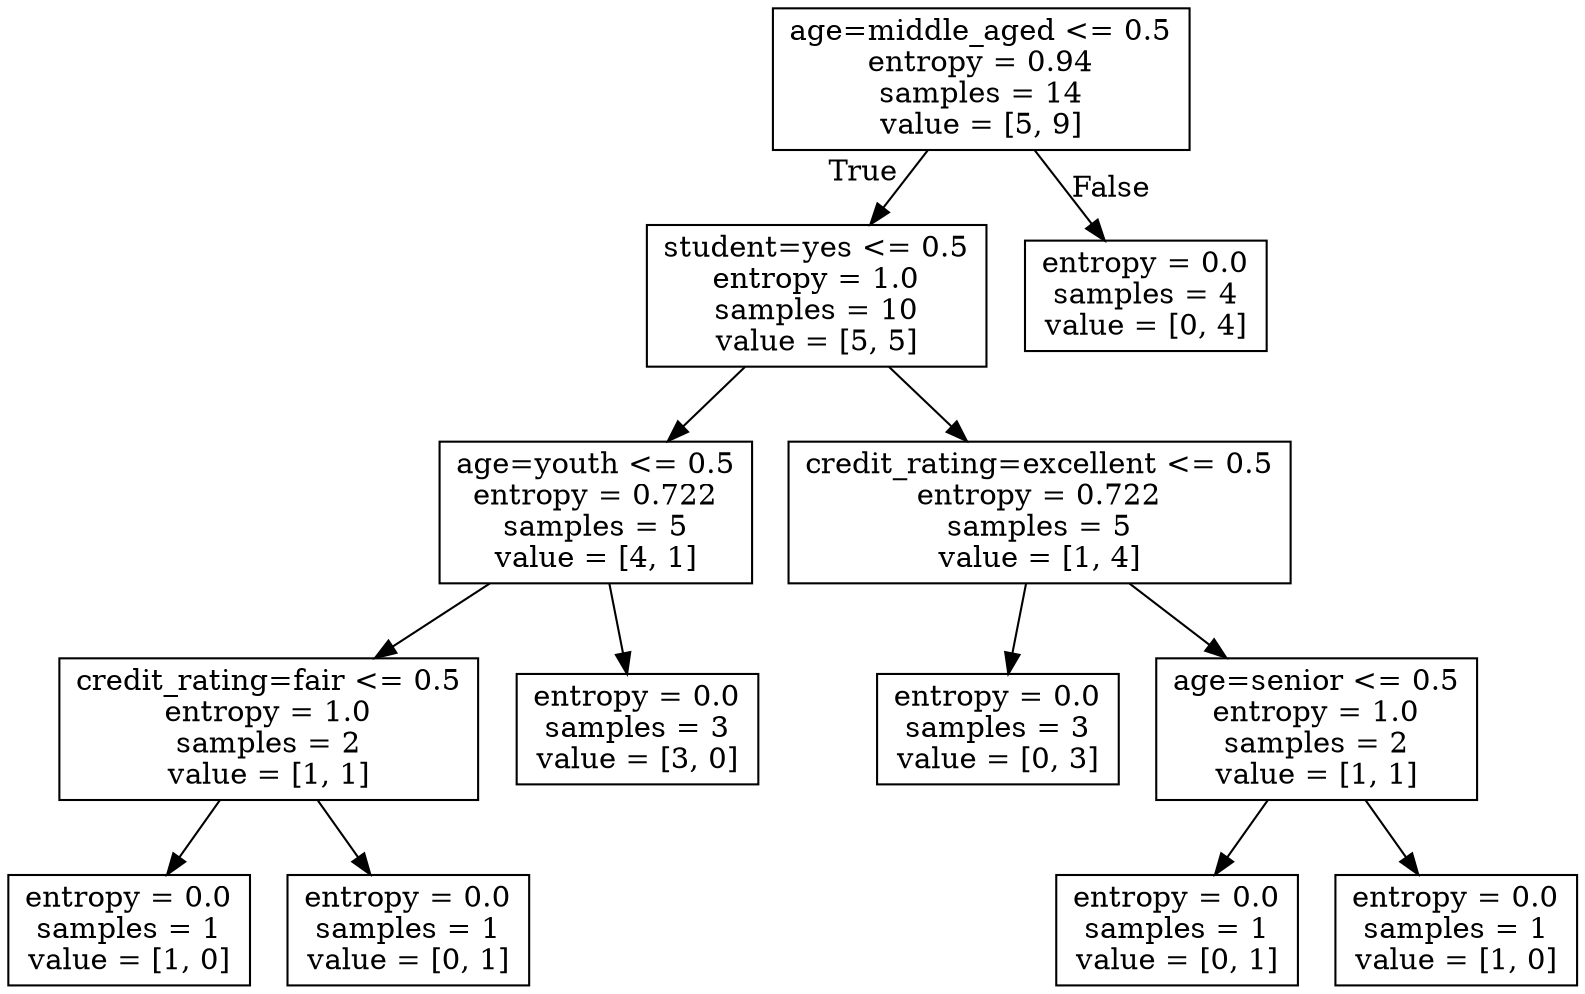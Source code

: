 digraph Tree {
node [shape=box] ;
0 [label="age=middle_aged <= 0.5\nentropy = 0.94\nsamples = 14\nvalue = [5, 9]"] ;
1 [label="student=yes <= 0.5\nentropy = 1.0\nsamples = 10\nvalue = [5, 5]"] ;
0 -> 1 [labeldistance=2.5, labelangle=45, headlabel="True"] ;
2 [label="age=youth <= 0.5\nentropy = 0.722\nsamples = 5\nvalue = [4, 1]"] ;
1 -> 2 ;
3 [label="credit_rating=fair <= 0.5\nentropy = 1.0\nsamples = 2\nvalue = [1, 1]"] ;
2 -> 3 ;
4 [label="entropy = 0.0\nsamples = 1\nvalue = [1, 0]"] ;
3 -> 4 ;
5 [label="entropy = 0.0\nsamples = 1\nvalue = [0, 1]"] ;
3 -> 5 ;
6 [label="entropy = 0.0\nsamples = 3\nvalue = [3, 0]"] ;
2 -> 6 ;
7 [label="credit_rating=excellent <= 0.5\nentropy = 0.722\nsamples = 5\nvalue = [1, 4]"] ;
1 -> 7 ;
8 [label="entropy = 0.0\nsamples = 3\nvalue = [0, 3]"] ;
7 -> 8 ;
9 [label="age=senior <= 0.5\nentropy = 1.0\nsamples = 2\nvalue = [1, 1]"] ;
7 -> 9 ;
10 [label="entropy = 0.0\nsamples = 1\nvalue = [0, 1]"] ;
9 -> 10 ;
11 [label="entropy = 0.0\nsamples = 1\nvalue = [1, 0]"] ;
9 -> 11 ;
12 [label="entropy = 0.0\nsamples = 4\nvalue = [0, 4]"] ;
0 -> 12 [labeldistance=2.5, labelangle=-45, headlabel="False"] ;
}